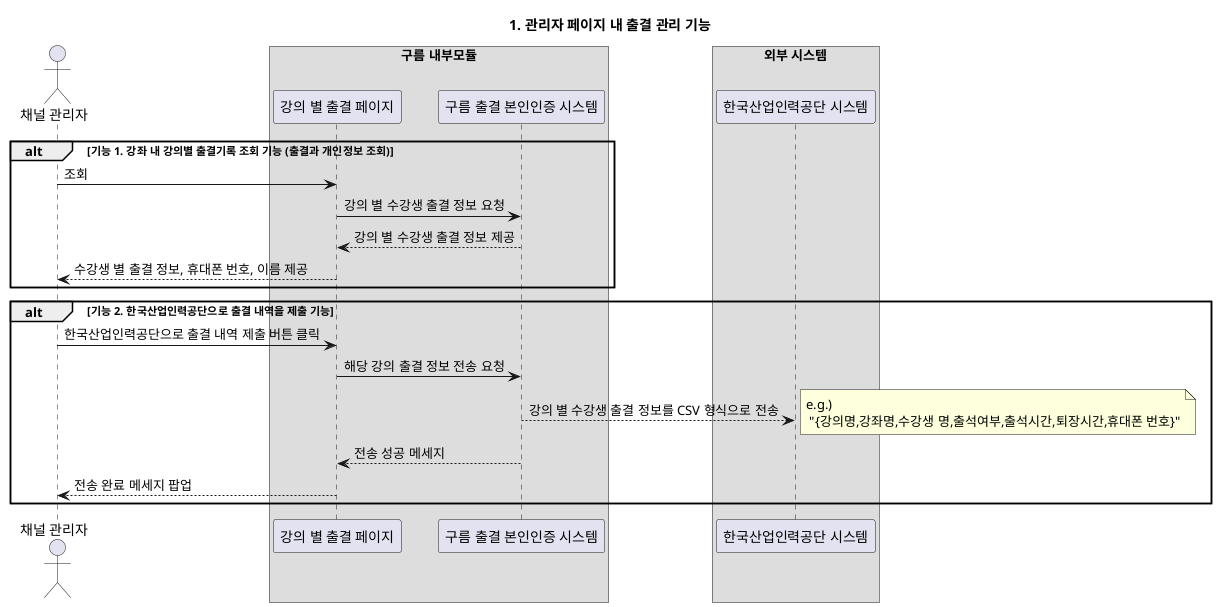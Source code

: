 @startuml

title 1. 관리자 페이지 내 출결 관리 기능

actor "채널 관리자"

box "구름 내부모듈"
participant "강의 별 출결 페이지"
participant "구름 출결 본인인증 시스템"
endbox

box "외부 시스템"
participant "한국산업인력공단 시스템"
endbox

alt 기능 1. 강좌 내 강의별 출결기록 조회 기능 (출결과 개인정보 조회)
"채널 관리자" -> "강의 별 출결 페이지" : 조회
"강의 별 출결 페이지" -> "구름 출결 본인인증 시스템": 강의 별 수강생 출결 정보 요청
"구름 출결 본인인증 시스템" --> "강의 별 출결 페이지" : 강의 별 수강생 출결 정보 제공
"강의 별 출결 페이지" --> "채널 관리자": 수강생 별 출결 정보, 휴대폰 번호, 이름 제공
end

alt 기능 2. 한국산업인력공단으로 출결 내역을 제출 기능
"채널 관리자" -> "강의 별 출결 페이지" : 한국산업인력공단으로 출결 내역 제출 버튼 클릭
"강의 별 출결 페이지" -> "구름 출결 본인인증 시스템": 해당 강의 출결 정보 전송 요청
"구름 출결 본인인증 시스템" --> "한국산업인력공단 시스템" : 강의 별 수강생 출결 정보를 CSV 형식으로 전송
note right: e.g.) \n "{강의명,강좌명,수강생 명,출석여부,출석시간,퇴장시간,휴대폰 번호}"
"구름 출결 본인인증 시스템" --> "강의 별 출결 페이지" : 전송 성공 메세지
"강의 별 출결 페이지" --> "채널 관리자": 전송 완료 메세지 팝업
end

@enduml